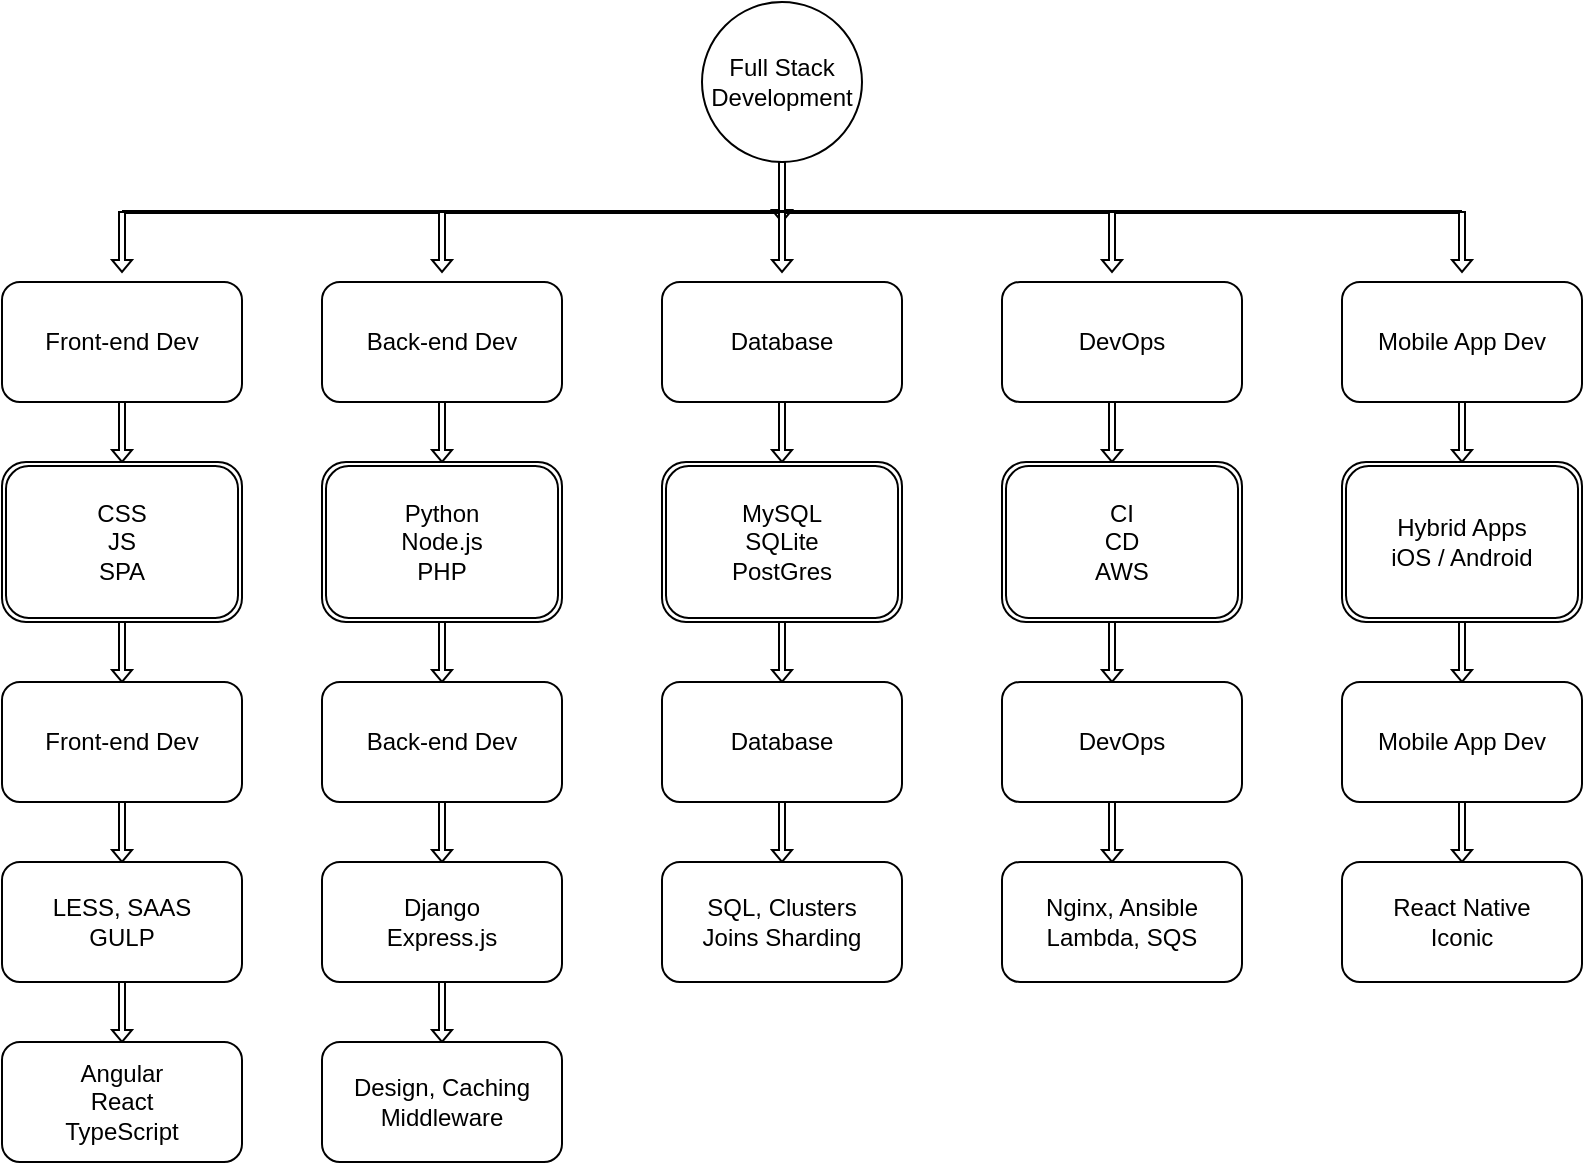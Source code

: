 <mxfile version="14.7.10" type="github"><diagram id="6uEEhKihfTQypaFdVkOR" name="Page-1"><mxGraphModel dx="942" dy="582" grid="1" gridSize="10" guides="1" tooltips="1" connect="1" arrows="1" fold="1" page="1" pageScale="1" pageWidth="827" pageHeight="1169" math="0" shadow="0"><root><mxCell id="0"/><mxCell id="1" parent="0"/><mxCell id="0g01NDcCYCgEOGlkId6V-1" value="Full Stack&lt;br&gt;Development" style="ellipse;whiteSpace=wrap;html=1;aspect=fixed;" vertex="1" parent="1"><mxGeometry x="360" y="20" width="80" height="80" as="geometry"/></mxCell><mxCell id="0g01NDcCYCgEOGlkId6V-2" value="" style="shape=singleArrow;direction=south;whiteSpace=wrap;html=1;" vertex="1" parent="1"><mxGeometry x="395" y="100" width="10" height="30" as="geometry"/></mxCell><mxCell id="0g01NDcCYCgEOGlkId6V-3" value="Database" style="rounded=1;whiteSpace=wrap;html=1;" vertex="1" parent="1"><mxGeometry x="340" y="160" width="120" height="60" as="geometry"/></mxCell><mxCell id="0g01NDcCYCgEOGlkId6V-4" value="Front-end Dev" style="rounded=1;whiteSpace=wrap;html=1;" vertex="1" parent="1"><mxGeometry x="10" y="160" width="120" height="60" as="geometry"/></mxCell><mxCell id="0g01NDcCYCgEOGlkId6V-5" value="DevOps" style="rounded=1;whiteSpace=wrap;html=1;" vertex="1" parent="1"><mxGeometry x="510" y="160" width="120" height="60" as="geometry"/></mxCell><mxCell id="0g01NDcCYCgEOGlkId6V-6" value="&lt;span&gt;Back-end Dev&lt;/span&gt;" style="rounded=1;whiteSpace=wrap;html=1;" vertex="1" parent="1"><mxGeometry x="170" y="160" width="120" height="60" as="geometry"/></mxCell><mxCell id="0g01NDcCYCgEOGlkId6V-7" value="Mobile App Dev" style="rounded=1;whiteSpace=wrap;html=1;" vertex="1" parent="1"><mxGeometry x="680" y="160" width="120" height="60" as="geometry"/></mxCell><mxCell id="0g01NDcCYCgEOGlkId6V-9" value="" style="line;strokeWidth=2;html=1;" vertex="1" parent="1"><mxGeometry x="70" y="120" width="670" height="10" as="geometry"/></mxCell><mxCell id="0g01NDcCYCgEOGlkId6V-15" value="" style="shape=singleArrow;direction=south;whiteSpace=wrap;html=1;" vertex="1" parent="1"><mxGeometry x="65" y="125" width="10" height="30" as="geometry"/></mxCell><mxCell id="0g01NDcCYCgEOGlkId6V-16" value="" style="shape=singleArrow;direction=south;whiteSpace=wrap;html=1;" vertex="1" parent="1"><mxGeometry x="225" y="125" width="10" height="30" as="geometry"/></mxCell><mxCell id="0g01NDcCYCgEOGlkId6V-18" value="" style="shape=singleArrow;direction=south;whiteSpace=wrap;html=1;" vertex="1" parent="1"><mxGeometry x="735" y="125" width="10" height="30" as="geometry"/></mxCell><mxCell id="0g01NDcCYCgEOGlkId6V-21" value="" style="shape=singleArrow;direction=south;whiteSpace=wrap;html=1;" vertex="1" parent="1"><mxGeometry x="560" y="125" width="10" height="30" as="geometry"/></mxCell><mxCell id="0g01NDcCYCgEOGlkId6V-24" value="" style="shape=singleArrow;direction=south;whiteSpace=wrap;html=1;" vertex="1" parent="1"><mxGeometry x="395" y="125" width="10" height="30" as="geometry"/></mxCell><mxCell id="0g01NDcCYCgEOGlkId6V-25" value="" style="shape=singleArrow;direction=south;whiteSpace=wrap;html=1;" vertex="1" parent="1"><mxGeometry x="65" y="220" width="10" height="30" as="geometry"/></mxCell><mxCell id="0g01NDcCYCgEOGlkId6V-26" value="" style="shape=singleArrow;direction=south;whiteSpace=wrap;html=1;" vertex="1" parent="1"><mxGeometry x="225" y="220" width="10" height="30" as="geometry"/></mxCell><mxCell id="0g01NDcCYCgEOGlkId6V-27" value="" style="shape=singleArrow;direction=south;whiteSpace=wrap;html=1;" vertex="1" parent="1"><mxGeometry x="395" y="220" width="10" height="30" as="geometry"/></mxCell><mxCell id="0g01NDcCYCgEOGlkId6V-28" value="" style="shape=singleArrow;direction=south;whiteSpace=wrap;html=1;" vertex="1" parent="1"><mxGeometry x="560" y="220" width="10" height="30" as="geometry"/></mxCell><mxCell id="0g01NDcCYCgEOGlkId6V-29" value="" style="shape=singleArrow;direction=south;whiteSpace=wrap;html=1;" vertex="1" parent="1"><mxGeometry x="735" y="220" width="10" height="30" as="geometry"/></mxCell><mxCell id="0g01NDcCYCgEOGlkId6V-30" value="MySQL&lt;br&gt;SQLite&lt;br&gt;PostGres" style="shape=ext;double=1;rounded=1;whiteSpace=wrap;html=1;" vertex="1" parent="1"><mxGeometry x="340" y="250" width="120" height="80" as="geometry"/></mxCell><mxCell id="0g01NDcCYCgEOGlkId6V-31" value="Hybrid Apps&lt;br&gt;iOS / Android" style="shape=ext;double=1;rounded=1;whiteSpace=wrap;html=1;" vertex="1" parent="1"><mxGeometry x="680" y="250" width="120" height="80" as="geometry"/></mxCell><mxCell id="0g01NDcCYCgEOGlkId6V-32" value="CI&lt;br&gt;CD&lt;br&gt;AWS" style="shape=ext;double=1;rounded=1;whiteSpace=wrap;html=1;" vertex="1" parent="1"><mxGeometry x="510" y="250" width="120" height="80" as="geometry"/></mxCell><mxCell id="0g01NDcCYCgEOGlkId6V-33" value="Python&lt;br&gt;Node.js&lt;br&gt;PHP" style="shape=ext;double=1;rounded=1;whiteSpace=wrap;html=1;" vertex="1" parent="1"><mxGeometry x="170" y="250" width="120" height="80" as="geometry"/></mxCell><mxCell id="0g01NDcCYCgEOGlkId6V-34" value="CSS&lt;br&gt;JS&lt;br&gt;SPA" style="shape=ext;double=1;rounded=1;whiteSpace=wrap;html=1;" vertex="1" parent="1"><mxGeometry x="10" y="250" width="120" height="80" as="geometry"/></mxCell><mxCell id="0g01NDcCYCgEOGlkId6V-35" value="" style="shape=singleArrow;direction=south;whiteSpace=wrap;html=1;" vertex="1" parent="1"><mxGeometry x="65" y="330" width="10" height="30" as="geometry"/></mxCell><mxCell id="0g01NDcCYCgEOGlkId6V-36" value="" style="shape=singleArrow;direction=south;whiteSpace=wrap;html=1;" vertex="1" parent="1"><mxGeometry x="225" y="330" width="10" height="30" as="geometry"/></mxCell><mxCell id="0g01NDcCYCgEOGlkId6V-38" value="" style="shape=singleArrow;direction=south;whiteSpace=wrap;html=1;" vertex="1" parent="1"><mxGeometry x="560" y="330" width="10" height="30" as="geometry"/></mxCell><mxCell id="0g01NDcCYCgEOGlkId6V-39" value="" style="shape=singleArrow;direction=south;whiteSpace=wrap;html=1;" vertex="1" parent="1"><mxGeometry x="735" y="330" width="10" height="30" as="geometry"/></mxCell><mxCell id="0g01NDcCYCgEOGlkId6V-41" value="" style="shape=singleArrow;direction=south;whiteSpace=wrap;html=1;" vertex="1" parent="1"><mxGeometry x="395" y="330" width="10" height="30" as="geometry"/></mxCell><mxCell id="0g01NDcCYCgEOGlkId6V-42" value="&lt;span&gt;Database&lt;/span&gt;" style="rounded=1;whiteSpace=wrap;html=1;" vertex="1" parent="1"><mxGeometry x="340" y="360" width="120" height="60" as="geometry"/></mxCell><mxCell id="0g01NDcCYCgEOGlkId6V-43" value="&lt;span&gt;Mobile App Dev&lt;/span&gt;" style="rounded=1;whiteSpace=wrap;html=1;" vertex="1" parent="1"><mxGeometry x="680" y="360" width="120" height="60" as="geometry"/></mxCell><mxCell id="0g01NDcCYCgEOGlkId6V-44" value="&lt;span&gt;DevOps&lt;/span&gt;" style="rounded=1;whiteSpace=wrap;html=1;" vertex="1" parent="1"><mxGeometry x="510" y="360" width="120" height="60" as="geometry"/></mxCell><mxCell id="0g01NDcCYCgEOGlkId6V-45" value="&lt;span&gt;Back-end Dev&lt;/span&gt;" style="rounded=1;whiteSpace=wrap;html=1;" vertex="1" parent="1"><mxGeometry x="170" y="360" width="120" height="60" as="geometry"/></mxCell><mxCell id="0g01NDcCYCgEOGlkId6V-46" value="&lt;span&gt;Front-end Dev&lt;/span&gt;" style="rounded=1;whiteSpace=wrap;html=1;" vertex="1" parent="1"><mxGeometry x="10" y="360" width="120" height="60" as="geometry"/></mxCell><mxCell id="0g01NDcCYCgEOGlkId6V-47" value="" style="shape=singleArrow;direction=south;whiteSpace=wrap;html=1;" vertex="1" parent="1"><mxGeometry x="65" y="420" width="10" height="30" as="geometry"/></mxCell><mxCell id="0g01NDcCYCgEOGlkId6V-48" value="" style="shape=singleArrow;direction=south;whiteSpace=wrap;html=1;" vertex="1" parent="1"><mxGeometry x="225" y="420" width="10" height="30" as="geometry"/></mxCell><mxCell id="0g01NDcCYCgEOGlkId6V-49" value="" style="shape=singleArrow;direction=south;whiteSpace=wrap;html=1;" vertex="1" parent="1"><mxGeometry x="395" y="420" width="10" height="30" as="geometry"/></mxCell><mxCell id="0g01NDcCYCgEOGlkId6V-50" value="" style="shape=singleArrow;direction=south;whiteSpace=wrap;html=1;" vertex="1" parent="1"><mxGeometry x="560" y="420" width="10" height="30" as="geometry"/></mxCell><mxCell id="0g01NDcCYCgEOGlkId6V-51" value="" style="shape=singleArrow;direction=south;whiteSpace=wrap;html=1;" vertex="1" parent="1"><mxGeometry x="735" y="420" width="10" height="30" as="geometry"/></mxCell><mxCell id="0g01NDcCYCgEOGlkId6V-52" value="React Native&lt;br&gt;Iconic" style="rounded=1;whiteSpace=wrap;html=1;" vertex="1" parent="1"><mxGeometry x="680" y="450" width="120" height="60" as="geometry"/></mxCell><mxCell id="0g01NDcCYCgEOGlkId6V-53" value="Nginx, Ansible&lt;br&gt;Lambda, SQS" style="rounded=1;whiteSpace=wrap;html=1;" vertex="1" parent="1"><mxGeometry x="510" y="450" width="120" height="60" as="geometry"/></mxCell><mxCell id="0g01NDcCYCgEOGlkId6V-54" value="SQL, Clusters&lt;br&gt;Joins Sharding" style="rounded=1;whiteSpace=wrap;html=1;" vertex="1" parent="1"><mxGeometry x="340" y="450" width="120" height="60" as="geometry"/></mxCell><mxCell id="0g01NDcCYCgEOGlkId6V-55" value="Django&lt;br&gt;Express.js" style="rounded=1;whiteSpace=wrap;html=1;" vertex="1" parent="1"><mxGeometry x="170" y="450" width="120" height="60" as="geometry"/></mxCell><mxCell id="0g01NDcCYCgEOGlkId6V-56" value="LESS, SAAS&lt;br&gt;GULP" style="rounded=1;whiteSpace=wrap;html=1;" vertex="1" parent="1"><mxGeometry x="10" y="450" width="120" height="60" as="geometry"/></mxCell><mxCell id="0g01NDcCYCgEOGlkId6V-57" value="" style="shape=singleArrow;direction=south;whiteSpace=wrap;html=1;" vertex="1" parent="1"><mxGeometry x="65" y="510" width="10" height="30" as="geometry"/></mxCell><mxCell id="0g01NDcCYCgEOGlkId6V-58" value="" style="shape=singleArrow;direction=south;whiteSpace=wrap;html=1;" vertex="1" parent="1"><mxGeometry x="225" y="510" width="10" height="30" as="geometry"/></mxCell><mxCell id="0g01NDcCYCgEOGlkId6V-59" value="Design, Caching&lt;br&gt;Middleware" style="rounded=1;whiteSpace=wrap;html=1;" vertex="1" parent="1"><mxGeometry x="170" y="540" width="120" height="60" as="geometry"/></mxCell><mxCell id="0g01NDcCYCgEOGlkId6V-60" value="Angular&lt;br&gt;React&lt;br&gt;TypeScript" style="rounded=1;whiteSpace=wrap;html=1;" vertex="1" parent="1"><mxGeometry x="10" y="540" width="120" height="60" as="geometry"/></mxCell></root></mxGraphModel></diagram></mxfile>